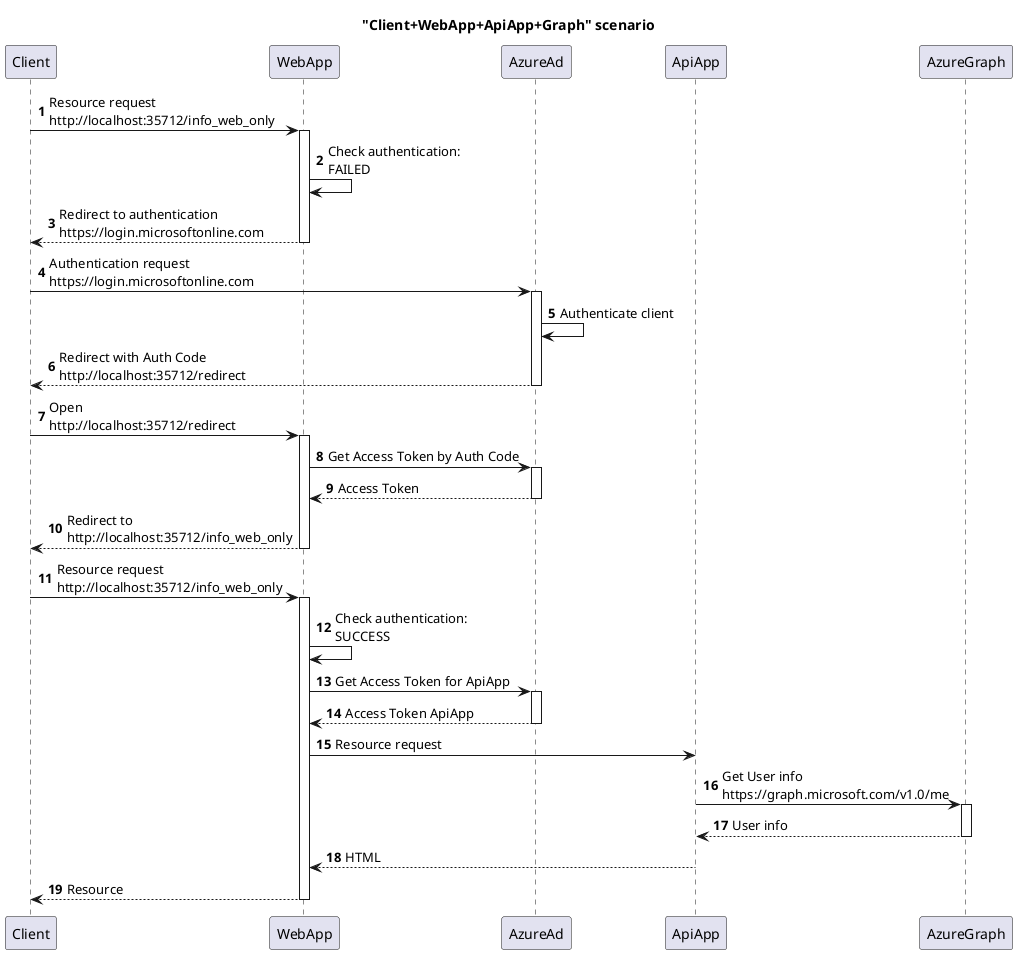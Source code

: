 @startuml

title "Client+WebApp+ApiApp+Graph" scenario

autonumber

Client -> WebApp: Resource request\nhttp://localhost:35712/info_web_only
activate WebApp
WebApp -> WebApp: Check authentication:\nFAILED
Client <-- WebApp: Redirect to authentication\nhttps://login.microsoftonline.com
deactivate WebApp

Client -> AzureAd: Authentication request\nhttps://login.microsoftonline.com
activate AzureAd
AzureAd -> AzureAd: Authenticate client
Client <-- AzureAd: Redirect with Auth Code\nhttp://localhost:35712/redirect
deactivate AzureAd

Client -> WebApp: Open\nhttp://localhost:35712/redirect
activate WebApp
    WebApp -> AzureAd: Get Access Token by Auth Code
    activate AzureAd
    WebApp <-- AzureAd: Access Token
    deactivate AzureAd
Client <-- WebApp: Redirect to\nhttp://localhost:35712/info_web_only
deactivate WebApp

Client -> WebApp: Resource request\nhttp://localhost:35712/info_web_only
activate WebApp
WebApp -> WebApp: Check authentication:\nSUCCESS
    WebApp -> AzureAd: Get Access Token for ApiApp
    activate AzureAd
    WebApp <-- AzureAd: Access Token ApiApp
    deactivate AzureAd
    WebApp -> ApiApp: Resource request
    ApiApp -> AzureGraph: Get User info\nhttps://graph.microsoft.com/v1.0/me
    activate AzureGraph
    ApiApp <-- AzureGraph: User info
    deactivate AzureGraph
    WebApp <-- ApiApp: HTML
Client <-- WebApp: Resource
deactivate WebApp

@enduml